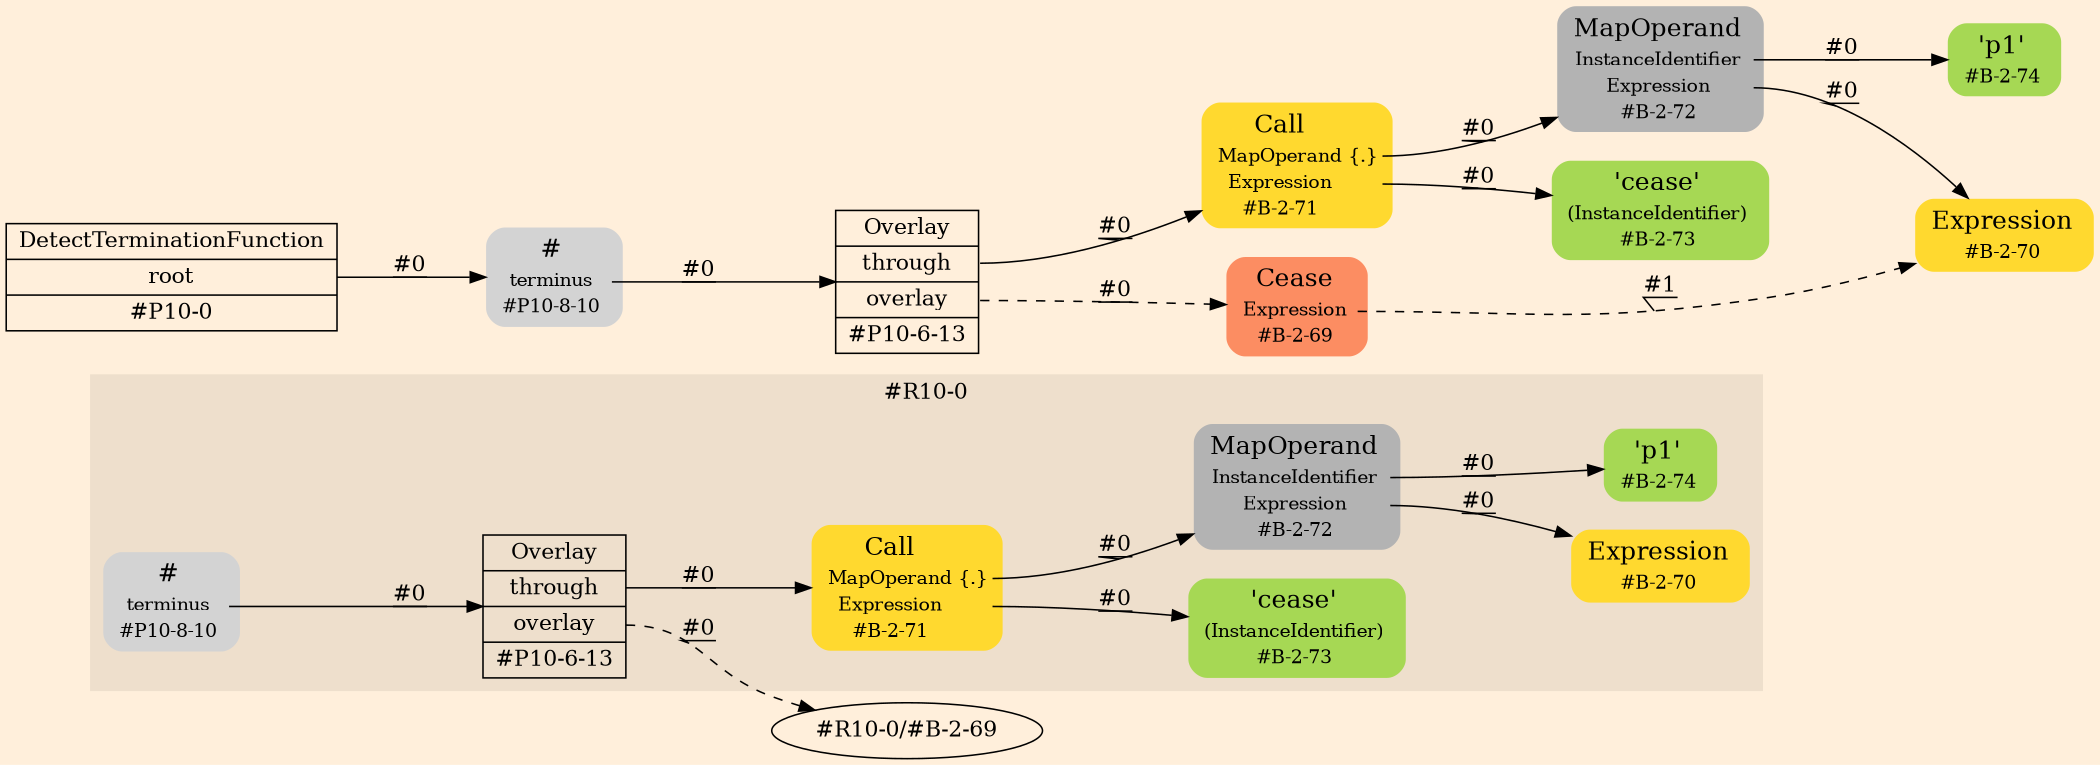 digraph Inferno {
graph [
rankdir = "LR"
ranksep = 1.0
size = "14,20"
bgcolor = antiquewhite1
color = black
fontcolor = black
];
node [
];
subgraph "cluster#R10-0" {
label = "#R10-0"
style = "filled"
color = antiquewhite2
"#R10-0/#P10-8-10" [
shape = "plaintext"
label = <<TABLE BORDER="0" CELLBORDER="0" CELLSPACING="0">
 <TR>
  <TD><FONT POINT-SIZE="16.0">#</FONT></TD>
  <TD></TD>
 </TR>
 <TR>
  <TD>terminus</TD>
  <TD PORT="port0"></TD>
 </TR>
 <TR>
  <TD>#P10-8-10</TD>
  <TD PORT="port1"></TD>
 </TR>
</TABLE>>
style = "rounded,filled"
fontsize = "12"
];
"#R10-0/#B-2-70" [
shape = "plaintext"
fillcolor = "/set28/6"
label = <<TABLE BORDER="0" CELLBORDER="0" CELLSPACING="0">
 <TR>
  <TD><FONT POINT-SIZE="16.0">Expression</FONT></TD>
  <TD></TD>
 </TR>
 <TR>
  <TD>#B-2-70</TD>
  <TD PORT="port0"></TD>
 </TR>
</TABLE>>
style = "rounded,filled"
fontsize = "12"
];
"#R10-0/#B-2-71" [
shape = "plaintext"
fillcolor = "/set28/6"
label = <<TABLE BORDER="0" CELLBORDER="0" CELLSPACING="0">
 <TR>
  <TD><FONT POINT-SIZE="16.0">Call</FONT></TD>
  <TD></TD>
 </TR>
 <TR>
  <TD>MapOperand</TD>
  <TD PORT="port0">{.}</TD>
 </TR>
 <TR>
  <TD>Expression</TD>
  <TD PORT="port1"></TD>
 </TR>
 <TR>
  <TD>#B-2-71</TD>
  <TD PORT="port2"></TD>
 </TR>
</TABLE>>
style = "rounded,filled"
fontsize = "12"
];
"#R10-0/#B-2-72" [
shape = "plaintext"
fillcolor = "/set28/8"
label = <<TABLE BORDER="0" CELLBORDER="0" CELLSPACING="0">
 <TR>
  <TD><FONT POINT-SIZE="16.0">MapOperand</FONT></TD>
  <TD></TD>
 </TR>
 <TR>
  <TD>InstanceIdentifier</TD>
  <TD PORT="port0"></TD>
 </TR>
 <TR>
  <TD>Expression</TD>
  <TD PORT="port1"></TD>
 </TR>
 <TR>
  <TD>#B-2-72</TD>
  <TD PORT="port2"></TD>
 </TR>
</TABLE>>
style = "rounded,filled"
fontsize = "12"
];
"#R10-0/#P10-6-13" [
shape = "record"
fillcolor = antiquewhite2
label = "<fixed> Overlay | <port0> through | <port1> overlay | <port2> #P10-6-13"
style = "filled"
fontsize = "14"
color = black
fontcolor = black
];
"#R10-0/#B-2-73" [
shape = "plaintext"
fillcolor = "/set28/5"
label = <<TABLE BORDER="0" CELLBORDER="0" CELLSPACING="0">
 <TR>
  <TD><FONT POINT-SIZE="16.0">'cease'</FONT></TD>
  <TD></TD>
 </TR>
 <TR>
  <TD>(InstanceIdentifier)</TD>
  <TD PORT="port0"></TD>
 </TR>
 <TR>
  <TD>#B-2-73</TD>
  <TD PORT="port1"></TD>
 </TR>
</TABLE>>
style = "rounded,filled"
fontsize = "12"
];
"#R10-0/#B-2-74" [
shape = "plaintext"
fillcolor = "/set28/5"
label = <<TABLE BORDER="0" CELLBORDER="0" CELLSPACING="0">
 <TR>
  <TD><FONT POINT-SIZE="16.0">'p1'</FONT></TD>
  <TD></TD>
 </TR>
 <TR>
  <TD>#B-2-74</TD>
  <TD PORT="port0"></TD>
 </TR>
</TABLE>>
style = "rounded,filled"
fontsize = "12"
];
}
"#R10-0/#P10-8-10":port0 -> "#R10-0/#P10-6-13" [style="solid"
label = "#0"
decorate = true
color = black
fontcolor = black
];
"#R10-0/#B-2-71":port0 -> "#R10-0/#B-2-72" [style="solid"
label = "#0"
decorate = true
color = black
fontcolor = black
];
"#R10-0/#B-2-71":port1 -> "#R10-0/#B-2-73" [style="solid"
label = "#0"
decorate = true
color = black
fontcolor = black
];
"#R10-0/#B-2-72":port0 -> "#R10-0/#B-2-74" [style="solid"
label = "#0"
decorate = true
color = black
fontcolor = black
];
"#R10-0/#B-2-72":port1 -> "#R10-0/#B-2-70" [style="solid"
label = "#0"
decorate = true
color = black
fontcolor = black
];
"#R10-0/#P10-6-13":port0 -> "#R10-0/#B-2-71" [style="solid"
label = "#0"
decorate = true
color = black
fontcolor = black
];
"#R10-0/#P10-6-13":port1 -> "#R10-0/#B-2-69" [style="dashed"
label = "#0"
decorate = true
color = black
fontcolor = black
];
"CR#P10-0" [
shape = "record"
fillcolor = antiquewhite1
label = "<fixed> DetectTerminationFunction | <port0> root | <port1> #P10-0"
style = "filled"
fontsize = "14"
color = black
fontcolor = black
];
"#P10-8-10" [
shape = "plaintext"
label = <<TABLE BORDER="0" CELLBORDER="0" CELLSPACING="0">
 <TR>
  <TD><FONT POINT-SIZE="16.0">#</FONT></TD>
  <TD></TD>
 </TR>
 <TR>
  <TD>terminus</TD>
  <TD PORT="port0"></TD>
 </TR>
 <TR>
  <TD>#P10-8-10</TD>
  <TD PORT="port1"></TD>
 </TR>
</TABLE>>
style = "rounded,filled"
fontsize = "12"
];
"#P10-6-13" [
shape = "record"
fillcolor = antiquewhite1
label = "<fixed> Overlay | <port0> through | <port1> overlay | <port2> #P10-6-13"
style = "filled"
fontsize = "14"
color = black
fontcolor = black
];
"#B-2-71" [
shape = "plaintext"
fillcolor = "/set28/6"
label = <<TABLE BORDER="0" CELLBORDER="0" CELLSPACING="0">
 <TR>
  <TD><FONT POINT-SIZE="16.0">Call</FONT></TD>
  <TD></TD>
 </TR>
 <TR>
  <TD>MapOperand</TD>
  <TD PORT="port0">{.}</TD>
 </TR>
 <TR>
  <TD>Expression</TD>
  <TD PORT="port1"></TD>
 </TR>
 <TR>
  <TD>#B-2-71</TD>
  <TD PORT="port2"></TD>
 </TR>
</TABLE>>
style = "rounded,filled"
fontsize = "12"
];
"#B-2-72" [
shape = "plaintext"
fillcolor = "/set28/8"
label = <<TABLE BORDER="0" CELLBORDER="0" CELLSPACING="0">
 <TR>
  <TD><FONT POINT-SIZE="16.0">MapOperand</FONT></TD>
  <TD></TD>
 </TR>
 <TR>
  <TD>InstanceIdentifier</TD>
  <TD PORT="port0"></TD>
 </TR>
 <TR>
  <TD>Expression</TD>
  <TD PORT="port1"></TD>
 </TR>
 <TR>
  <TD>#B-2-72</TD>
  <TD PORT="port2"></TD>
 </TR>
</TABLE>>
style = "rounded,filled"
fontsize = "12"
];
"#B-2-74" [
shape = "plaintext"
fillcolor = "/set28/5"
label = <<TABLE BORDER="0" CELLBORDER="0" CELLSPACING="0">
 <TR>
  <TD><FONT POINT-SIZE="16.0">'p1'</FONT></TD>
  <TD></TD>
 </TR>
 <TR>
  <TD>#B-2-74</TD>
  <TD PORT="port0"></TD>
 </TR>
</TABLE>>
style = "rounded,filled"
fontsize = "12"
];
"#B-2-70" [
shape = "plaintext"
fillcolor = "/set28/6"
label = <<TABLE BORDER="0" CELLBORDER="0" CELLSPACING="0">
 <TR>
  <TD><FONT POINT-SIZE="16.0">Expression</FONT></TD>
  <TD></TD>
 </TR>
 <TR>
  <TD>#B-2-70</TD>
  <TD PORT="port0"></TD>
 </TR>
</TABLE>>
style = "rounded,filled"
fontsize = "12"
];
"#B-2-73" [
shape = "plaintext"
fillcolor = "/set28/5"
label = <<TABLE BORDER="0" CELLBORDER="0" CELLSPACING="0">
 <TR>
  <TD><FONT POINT-SIZE="16.0">'cease'</FONT></TD>
  <TD></TD>
 </TR>
 <TR>
  <TD>(InstanceIdentifier)</TD>
  <TD PORT="port0"></TD>
 </TR>
 <TR>
  <TD>#B-2-73</TD>
  <TD PORT="port1"></TD>
 </TR>
</TABLE>>
style = "rounded,filled"
fontsize = "12"
];
"#B-2-69" [
shape = "plaintext"
fillcolor = "/set28/2"
label = <<TABLE BORDER="0" CELLBORDER="0" CELLSPACING="0">
 <TR>
  <TD><FONT POINT-SIZE="16.0">Cease</FONT></TD>
  <TD></TD>
 </TR>
 <TR>
  <TD>Expression</TD>
  <TD PORT="port0"></TD>
 </TR>
 <TR>
  <TD>#B-2-69</TD>
  <TD PORT="port1"></TD>
 </TR>
</TABLE>>
style = "rounded,filled"
fontsize = "12"
];
"CR#P10-0":port0 -> "#P10-8-10" [style="solid"
label = "#0"
decorate = true
color = black
fontcolor = black
];
"#P10-8-10":port0 -> "#P10-6-13" [style="solid"
label = "#0"
decorate = true
color = black
fontcolor = black
];
"#P10-6-13":port0 -> "#B-2-71" [style="solid"
label = "#0"
decorate = true
color = black
fontcolor = black
];
"#P10-6-13":port1 -> "#B-2-69" [style="dashed"
label = "#0"
decorate = true
color = black
fontcolor = black
];
"#B-2-71":port0 -> "#B-2-72" [style="solid"
label = "#0"
decorate = true
color = black
fontcolor = black
];
"#B-2-71":port1 -> "#B-2-73" [style="solid"
label = "#0"
decorate = true
color = black
fontcolor = black
];
"#B-2-72":port0 -> "#B-2-74" [style="solid"
label = "#0"
decorate = true
color = black
fontcolor = black
];
"#B-2-72":port1 -> "#B-2-70" [style="solid"
label = "#0"
decorate = true
color = black
fontcolor = black
];
"#B-2-69":port0 -> "#B-2-70" [style="dashed"
label = "#1"
decorate = true
color = black
fontcolor = black
];
}
